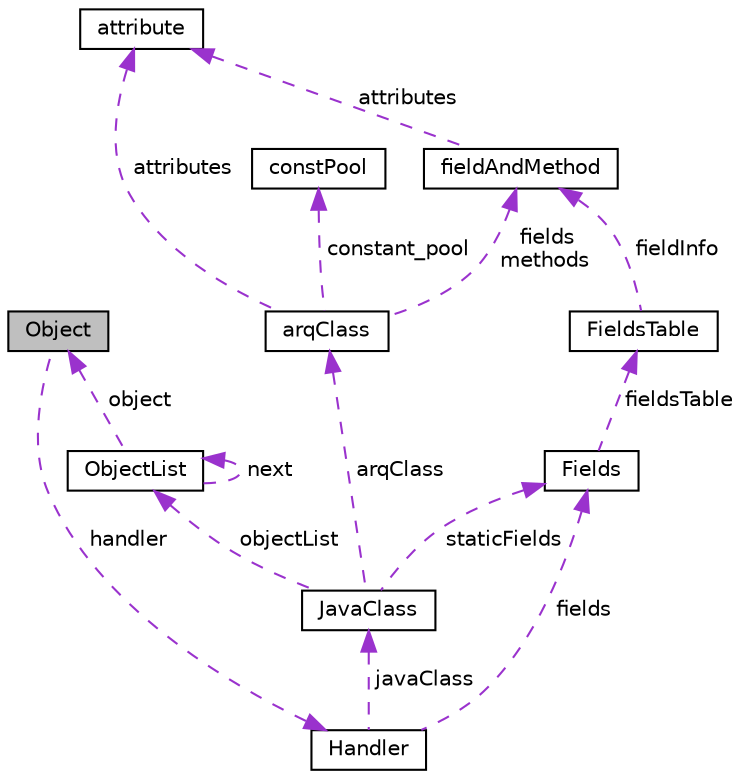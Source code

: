 digraph "Object"
{
  edge [fontname="Helvetica",fontsize="10",labelfontname="Helvetica",labelfontsize="10"];
  node [fontname="Helvetica",fontsize="10",shape=record];
  Node1 [label="Object",height=0.2,width=0.4,color="black", fillcolor="grey75", style="filled", fontcolor="black"];
  Node2 -> Node1 [dir="back",color="darkorchid3",fontsize="10",style="dashed",label=" handler" ];
  Node2 [label="Handler",height=0.2,width=0.4,color="black", fillcolor="white", style="filled",URL="$struct_handler.html",tooltip="Estrutura da Handler. "];
  Node3 -> Node2 [dir="back",color="darkorchid3",fontsize="10",style="dashed",label=" javaClass" ];
  Node3 [label="JavaClass",height=0.2,width=0.4,color="black", fillcolor="white", style="filled",URL="$struct_java_class.html",tooltip="Estrutura da JavaClass. "];
  Node4 -> Node3 [dir="back",color="darkorchid3",fontsize="10",style="dashed",label=" staticFields" ];
  Node4 [label="Fields",height=0.2,width=0.4,color="black", fillcolor="white", style="filled",URL="$struct_fields.html",tooltip="Estrutura da FieldsTable. "];
  Node5 -> Node4 [dir="back",color="darkorchid3",fontsize="10",style="dashed",label=" fieldsTable" ];
  Node5 [label="FieldsTable",height=0.2,width=0.4,color="black", fillcolor="white", style="filled",URL="$struct_fields_table.html",tooltip="Estrutura da FieldsTable. "];
  Node6 -> Node5 [dir="back",color="darkorchid3",fontsize="10",style="dashed",label=" fieldInfo" ];
  Node6 [label="fieldAndMethod",height=0.2,width=0.4,color="black", fillcolor="white", style="filled",URL="$structfield_and_method.html",tooltip="Estrutura de Campos e Metodos. "];
  Node7 -> Node6 [dir="back",color="darkorchid3",fontsize="10",style="dashed",label=" attributes" ];
  Node7 [label="attribute",height=0.2,width=0.4,color="black", fillcolor="white", style="filled",URL="$structattribute.html",tooltip="Estrutura de Atributos. "];
  Node8 -> Node3 [dir="back",color="darkorchid3",fontsize="10",style="dashed",label=" arqClass" ];
  Node8 [label="arqClass",height=0.2,width=0.4,color="black", fillcolor="white", style="filled",URL="$structarq_class.html",tooltip="um metodo. "];
  Node6 -> Node8 [dir="back",color="darkorchid3",fontsize="10",style="dashed",label=" fields\nmethods" ];
  Node7 -> Node8 [dir="back",color="darkorchid3",fontsize="10",style="dashed",label=" attributes" ];
  Node9 -> Node8 [dir="back",color="darkorchid3",fontsize="10",style="dashed",label=" constant_pool" ];
  Node9 [label="constPool",height=0.2,width=0.4,color="black", fillcolor="white", style="filled",URL="$structconst_pool.html",tooltip="Estrutura do Pool de Constantes. "];
  Node10 -> Node3 [dir="back",color="darkorchid3",fontsize="10",style="dashed",label=" objectList" ];
  Node10 [label="ObjectList",height=0.2,width=0.4,color="black", fillcolor="white", style="filled",URL="$struct_object_list.html",tooltip="Estrutura da ObjectList. "];
  Node10 -> Node10 [dir="back",color="darkorchid3",fontsize="10",style="dashed",label=" next" ];
  Node1 -> Node10 [dir="back",color="darkorchid3",fontsize="10",style="dashed",label=" object" ];
  Node4 -> Node2 [dir="back",color="darkorchid3",fontsize="10",style="dashed",label=" fields" ];
}
